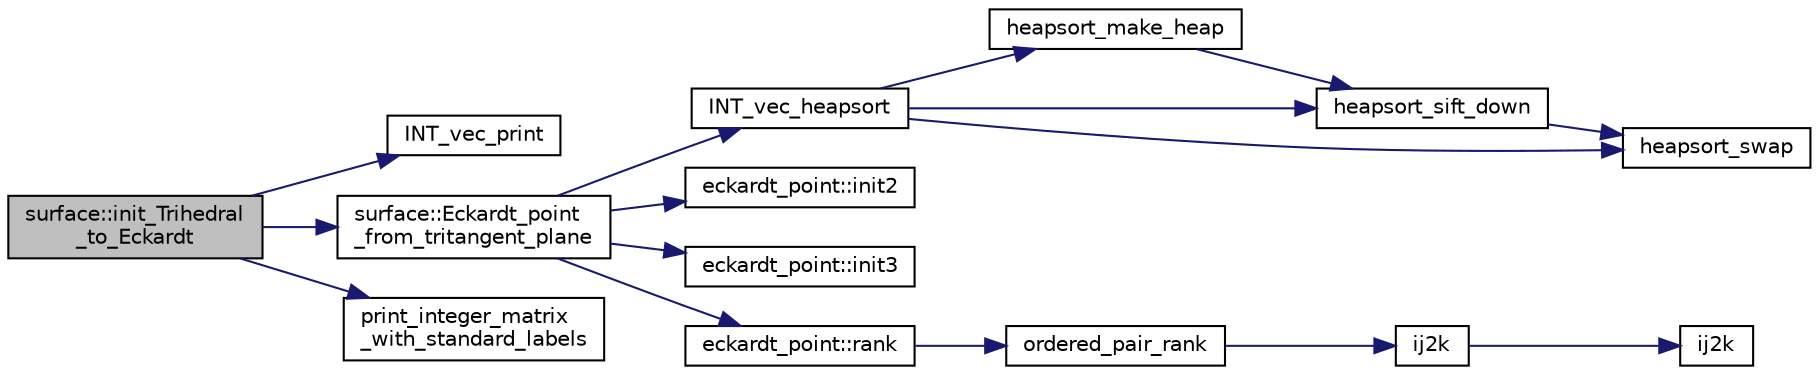 digraph "surface::init_Trihedral_to_Eckardt"
{
  edge [fontname="Helvetica",fontsize="10",labelfontname="Helvetica",labelfontsize="10"];
  node [fontname="Helvetica",fontsize="10",shape=record];
  rankdir="LR";
  Node3153 [label="surface::init_Trihedral\l_to_Eckardt",height=0.2,width=0.4,color="black", fillcolor="grey75", style="filled", fontcolor="black"];
  Node3153 -> Node3154 [color="midnightblue",fontsize="10",style="solid",fontname="Helvetica"];
  Node3154 [label="INT_vec_print",height=0.2,width=0.4,color="black", fillcolor="white", style="filled",URL="$df/dbf/sajeeb_8_c.html#a79a5901af0b47dd0d694109543c027fe"];
  Node3153 -> Node3155 [color="midnightblue",fontsize="10",style="solid",fontname="Helvetica"];
  Node3155 [label="surface::Eckardt_point\l_from_tritangent_plane",height=0.2,width=0.4,color="black", fillcolor="white", style="filled",URL="$d5/d88/classsurface.html#a98178b6ac99b77aebc0d79a32d43df26"];
  Node3155 -> Node3156 [color="midnightblue",fontsize="10",style="solid",fontname="Helvetica"];
  Node3156 [label="INT_vec_heapsort",height=0.2,width=0.4,color="black", fillcolor="white", style="filled",URL="$d5/de2/foundations_2data__structures_2data__structures_8h.html#a3590ad9987f801fbfc94634300182f39"];
  Node3156 -> Node3157 [color="midnightblue",fontsize="10",style="solid",fontname="Helvetica"];
  Node3157 [label="heapsort_make_heap",height=0.2,width=0.4,color="black", fillcolor="white", style="filled",URL="$d4/dd7/sorting_8_c.html#a42f24453d7d77eeb1338ebd1a13cfdbb"];
  Node3157 -> Node3158 [color="midnightblue",fontsize="10",style="solid",fontname="Helvetica"];
  Node3158 [label="heapsort_sift_down",height=0.2,width=0.4,color="black", fillcolor="white", style="filled",URL="$d4/dd7/sorting_8_c.html#a65cbb1a6a3f01f511673705437ddc18b"];
  Node3158 -> Node3159 [color="midnightblue",fontsize="10",style="solid",fontname="Helvetica"];
  Node3159 [label="heapsort_swap",height=0.2,width=0.4,color="black", fillcolor="white", style="filled",URL="$d4/dd7/sorting_8_c.html#a8f048362e6065297b19b6975bcbbfcc6"];
  Node3156 -> Node3159 [color="midnightblue",fontsize="10",style="solid",fontname="Helvetica"];
  Node3156 -> Node3158 [color="midnightblue",fontsize="10",style="solid",fontname="Helvetica"];
  Node3155 -> Node3160 [color="midnightblue",fontsize="10",style="solid",fontname="Helvetica"];
  Node3160 [label="eckardt_point::init2",height=0.2,width=0.4,color="black", fillcolor="white", style="filled",URL="$d6/d2e/classeckardt__point.html#a3ebf69b5c9ce60d4c8371ebe384bfb81"];
  Node3155 -> Node3161 [color="midnightblue",fontsize="10",style="solid",fontname="Helvetica"];
  Node3161 [label="eckardt_point::init3",height=0.2,width=0.4,color="black", fillcolor="white", style="filled",URL="$d6/d2e/classeckardt__point.html#a44c0c0594e27651063031c618cc63343"];
  Node3155 -> Node3162 [color="midnightblue",fontsize="10",style="solid",fontname="Helvetica"];
  Node3162 [label="eckardt_point::rank",height=0.2,width=0.4,color="black", fillcolor="white", style="filled",URL="$d6/d2e/classeckardt__point.html#a8b195ee81c51b60b7a6ef5e69aab1d8d"];
  Node3162 -> Node3163 [color="midnightblue",fontsize="10",style="solid",fontname="Helvetica"];
  Node3163 [label="ordered_pair_rank",height=0.2,width=0.4,color="black", fillcolor="white", style="filled",URL="$d2/d7c/combinatorics_8_c.html#a01ef309e6a72450dca058893da5e039d"];
  Node3163 -> Node3164 [color="midnightblue",fontsize="10",style="solid",fontname="Helvetica"];
  Node3164 [label="ij2k",height=0.2,width=0.4,color="black", fillcolor="white", style="filled",URL="$d2/d7c/combinatorics_8_c.html#a68a0fe85ad4b80a9220cb33f9c4c0042"];
  Node3164 -> Node3165 [color="midnightblue",fontsize="10",style="solid",fontname="Helvetica"];
  Node3165 [label="ij2k",height=0.2,width=0.4,color="black", fillcolor="white", style="filled",URL="$df/dbf/sajeeb_8_c.html#a68a0fe85ad4b80a9220cb33f9c4c0042"];
  Node3153 -> Node3166 [color="midnightblue",fontsize="10",style="solid",fontname="Helvetica"];
  Node3166 [label="print_integer_matrix\l_with_standard_labels",height=0.2,width=0.4,color="black", fillcolor="white", style="filled",URL="$d5/db4/io__and__os_8h.html#ad39c343d865ff89a5aad3c689280ad09"];
}
